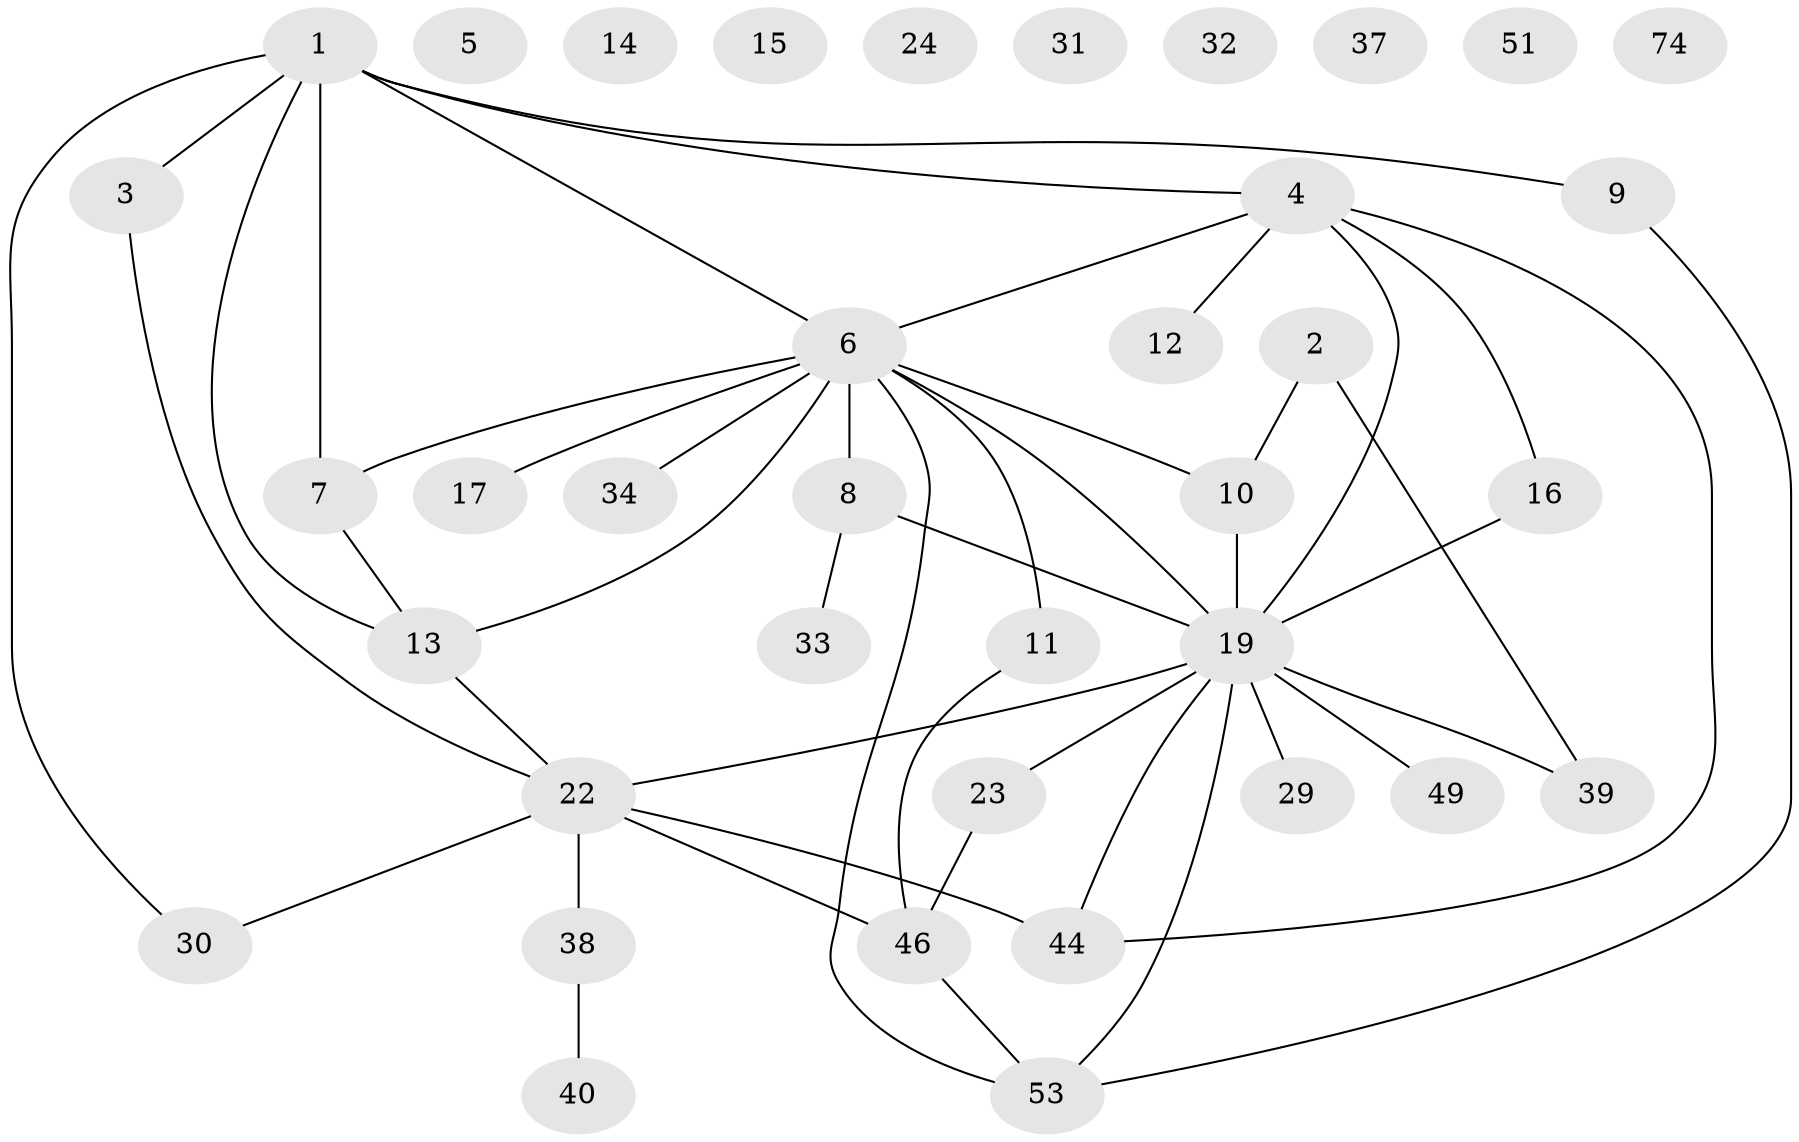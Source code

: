 // original degree distribution, {5: 0.05405405405405406, 1: 0.22972972972972974, 2: 0.28378378378378377, 0: 0.08108108108108109, 3: 0.22972972972972974, 4: 0.08108108108108109, 6: 0.02702702702702703, 8: 0.013513513513513514}
// Generated by graph-tools (version 1.1) at 2025/13/03/09/25 04:13:10]
// undirected, 37 vertices, 46 edges
graph export_dot {
graph [start="1"]
  node [color=gray90,style=filled];
  1 [super="+28+18"];
  2 [super="+21"];
  3;
  4 [super="+47+27+45"];
  5;
  6 [super="+63+26"];
  7;
  8;
  9 [super="+71+61"];
  10 [super="+36+35"];
  11 [super="+20"];
  12;
  13 [super="+55"];
  14;
  15;
  16 [super="+43"];
  17;
  19 [super="+50+52+59"];
  22 [super="+56+42"];
  23 [super="+25"];
  24 [super="+66"];
  29;
  30;
  31 [super="+58"];
  32 [super="+65"];
  33 [super="+70"];
  34;
  37;
  38;
  39 [super="+48"];
  40;
  44;
  46 [super="+60+54"];
  49;
  51;
  53;
  74;
  1 -- 7;
  1 -- 4;
  1 -- 9;
  1 -- 3;
  1 -- 6;
  1 -- 13;
  1 -- 30;
  2 -- 10;
  2 -- 39;
  3 -- 22;
  4 -- 6;
  4 -- 16;
  4 -- 19;
  4 -- 44;
  4 -- 12;
  6 -- 34;
  6 -- 7;
  6 -- 13;
  6 -- 19;
  6 -- 53;
  6 -- 11;
  6 -- 8;
  6 -- 17;
  6 -- 10;
  7 -- 13;
  8 -- 19;
  8 -- 33;
  9 -- 53;
  10 -- 19;
  11 -- 46;
  13 -- 22;
  16 -- 19 [weight=2];
  19 -- 49 [weight=2];
  19 -- 39;
  19 -- 53;
  19 -- 44;
  19 -- 22;
  19 -- 23 [weight=2];
  19 -- 29;
  22 -- 38;
  22 -- 30;
  22 -- 44;
  22 -- 46;
  23 -- 46;
  38 -- 40;
  46 -- 53;
}
